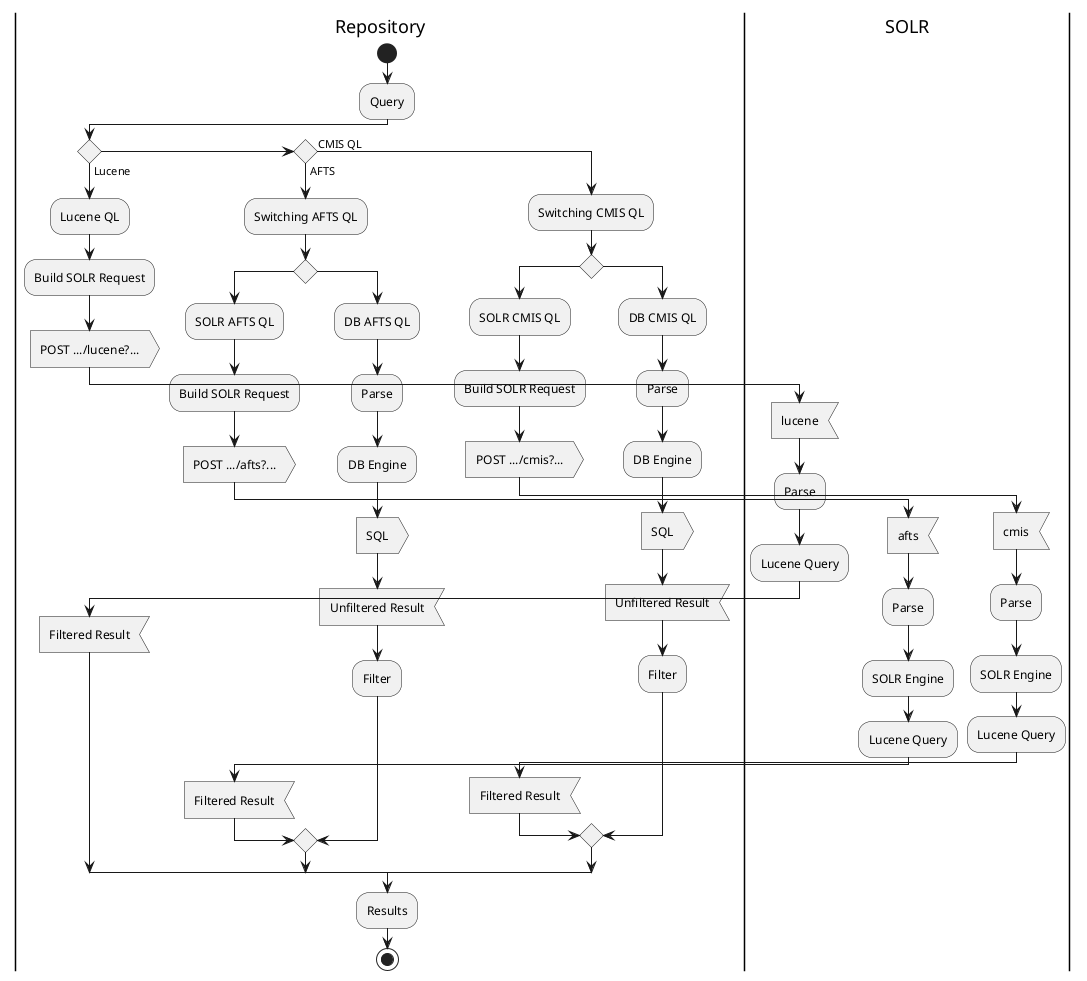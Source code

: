 @startuml
|Repository|
start
|Repository|
:Query;
if () then (Lucene)
:Lucene QL;
:Build SOLR Request;
:POST .../lucene?...>
|SOLR|
:lucene<
:Parse;
:Lucene Query;
|Repository|
:Filtered Result<
else if () then (AFTS)
:Switching AFTS QL;
if () 
:SOLR AFTS QL;
:Build SOLR Request;
:POST .../afts?...>
|SOLR|
:afts<
:Parse;
:SOLR Engine;
:Lucene Query;
|Repository|
:Filtered Result<
else ()
:DB AFTS QL;
:Parse;
:DB Engine;
:SQL>
:Unfiltered Result<
:Filter;
endif
else  (CMIS QL)
:Switching CMIS QL;
if ()  
:SOLR CMIS QL;
:Build SOLR Request;
:POST .../cmis?...>
|SOLR|
:cmis<
:Parse;
:SOLR Engine;
:Lucene Query;
|Repository|
:Filtered Result<
else ()
:DB CMIS QL;
:Parse;
:DB Engine;
:SQL>
:Unfiltered Result<
:Filter;
endif
endif
:Results;
stop
@enduml